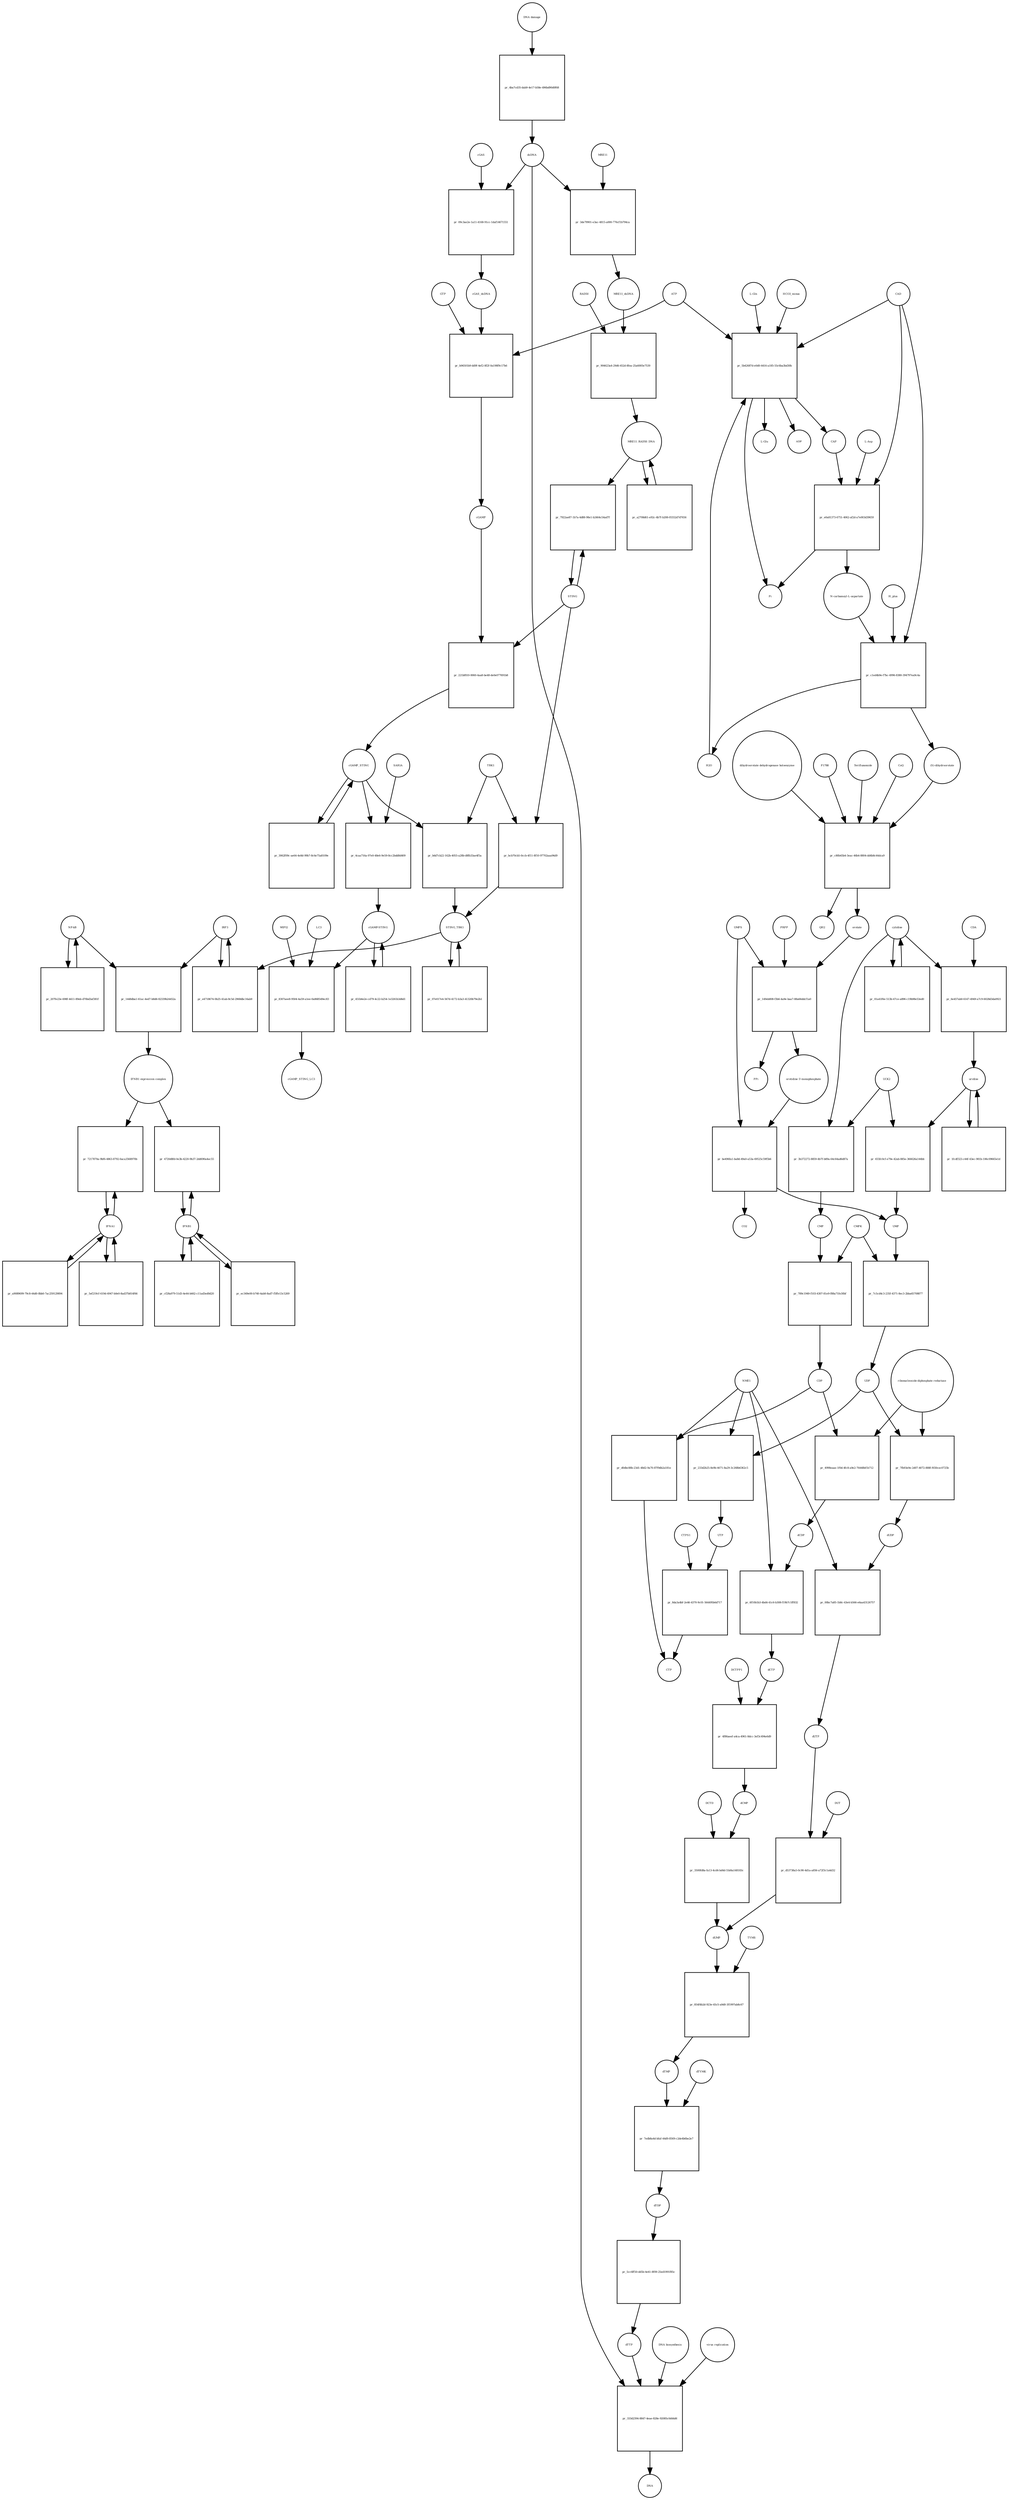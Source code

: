 strict digraph  {
"NF-kB" [annotation="urn_miriam_obo.go_GO%3A0071159", bipartite=0, cls=complex, fontsize=4, label="NF-kB", shape=circle];
"pr_1448dba1-61ac-4ed7-b8d6-82339b24452a" [annotation="", bipartite=1, cls=process, fontsize=4, label="pr_1448dba1-61ac-4ed7-b8d6-82339b24452a", shape=square];
"IFNB1 expression complex" [annotation="", bipartite=0, cls=complex, fontsize=4, label="IFNB1 expression complex", shape=circle];
IRF3 [annotation="urn_miriam_hgnc_6118|urn_miriam_uniprot_Q14653|urn_miriam_ensembl_ENSG00000126456|urn_miriam_refseq_NM_001571|urn_miriam_hgnc.symbol_IRF3|urn_miriam_ncbigene_3661", bipartite=0, cls="macromolecule multimer", fontsize=4, label=IRF3, shape=circle];
dCDP [annotation="urn_miriam_obo.chebi_CHEBI%3A28846", bipartite=0, cls="simple chemical", fontsize=4, label=dCDP, shape=circle];
"pr_6f10b1b3-4bd4-41c6-b308-f19b7c1ff832" [annotation="", bipartite=1, cls=process, fontsize=4, label="pr_6f10b1b3-4bd4-41c6-b308-f19b7c1ff832", shape=square];
dCTP [annotation="urn_miriam_obo.chebi_CHEBI%3A16311", bipartite=0, cls="simple chemical", fontsize=4, label=dCTP, shape=circle];
NME1 [annotation="urn_miriam_uniprot_P15531|urn_miriam_hgnc_7849", bipartite=0, cls=macromolecule, fontsize=4, label=NME1, shape=circle];
uridine [annotation="urn_miriam_obo.chebi_CHEBI%3A16704", bipartite=0, cls="simple chemical", fontsize=4, label=uridine, shape=circle];
"pr_655fc0cf-e79e-42ab-885e-366626a144bb" [annotation="", bipartite=1, cls=process, fontsize=4, label="pr_655fc0cf-e79e-42ab-885e-366626a144bb", shape=square];
UMP [annotation="urn_miriam_obo.chebi_CHEBI%3A57865", bipartite=0, cls="simple chemical", fontsize=4, label=UMP, shape=circle];
UCK2 [annotation="urn_miriam_uniprot_Q9HA47|urn_miriam_hgnc_HGNC%3A12562", bipartite=0, cls=macromolecule, fontsize=4, label=UCK2, shape=circle];
"orotidine 5'-monophosphate" [annotation="urn_miriam_obo.chebi_CHEBI%3A15842", bipartite=0, cls="simple chemical", fontsize=4, label="orotidine 5'-monophosphate", shape=circle];
"pr_be496fa1-ba8d-49a0-a53a-69525c59f5b6" [annotation="", bipartite=1, cls=process, fontsize=4, label="pr_be496fa1-ba8d-49a0-a53a-69525c59f5b6", shape=square];
UMPS [annotation="urn_miriam_ncbigene_7372|urn_miriam_refseq_NM_000373|urn_miriam_hgnc.symbol_UMPS|urn_miriam_hgnc_12563|urn_miriam_ensembl_ENSG00000114491|urn_miriam_uniprot_P11172", bipartite=0, cls="macromolecule multimer", fontsize=4, label=UMPS, shape=circle];
CO2 [annotation="urn_miriam_obo.chebi_CHEBI%3A16526", bipartite=0, cls="simple chemical", fontsize=4, label=CO2, shape=circle];
UTP [annotation="urn_miriam_obo.chebi_CHEBI%3A15713", bipartite=0, cls="simple chemical", fontsize=4, label=UTP, shape=circle];
"pr_8da3a4bf-2e46-4370-9c01-564495b6d717" [annotation="", bipartite=1, cls=process, fontsize=4, label="pr_8da3a4bf-2e46-4370-9c01-564495b6d717", shape=square];
CTP [annotation="urn_miriam_obo.chebi_CHEBI%3A17677", bipartite=0, cls="simple chemical", fontsize=4, label=CTP, shape=circle];
CTPS1 [annotation="urn_miriam_hgnc_HGNC%3A2519|urn_miriam_uniprot_P17812", bipartite=0, cls=macromolecule, fontsize=4, label=CTPS1, shape=circle];
UDP [annotation="urn_miriam_obo.chebi_CHEBI%3A17659", bipartite=0, cls="simple chemical", fontsize=4, label=UDP, shape=circle];
"pr_7fb93e9e-2d07-4072-888f-f650cec0725b" [annotation="", bipartite=1, cls=process, fontsize=4, label="pr_7fb93e9e-2d07-4072-888f-f650cec0725b", shape=square];
dUDP [annotation="urn_miriam_obo.chebi_CHEBI%3A28850", bipartite=0, cls="simple chemical", fontsize=4, label=dUDP, shape=circle];
"ribonucleoside-diphosphate reductase" [annotation="urn_miriam_brenda_1.17.4.1|urn_miriam_obo.go_GO%3A0005971", bipartite=0, cls=complex, fontsize=4, label="ribonucleoside-diphosphate reductase", shape=circle];
IFNB1 [annotation="urn_miriam_ensembl_ENSG00000171855|urn_miriam_hgnc.symbol_IFNB1|urn_miriam_hgnc_5434|urn_miriam_uniprot_P01574|urn_miriam_refseq_NM_002176|urn_miriam_ncbigene_3456", bipartite=0, cls=macromolecule, fontsize=4, label=IFNB1, shape=circle];
"pr_4720d8fd-0e3b-4220-9b37-2dd690a4ec55" [annotation="", bipartite=1, cls=process, fontsize=4, label="pr_4720d8fd-0e3b-4220-9b37-2dd690a4ec55", shape=square];
"pr_7c5cd4c3-235f-4371-8ec3-2bba65708877" [annotation="", bipartite=1, cls=process, fontsize=4, label="pr_7c5cd4c3-235f-4371-8ec3-2bba65708877", shape=square];
CMPK [annotation="urn_miriam_uniprot_P30085|urn_miriam_hgnc_HGNC%3A18170", bipartite=0, cls=macromolecule, fontsize=4, label=CMPK, shape=circle];
"cGAMP-STING" [annotation="", bipartite=0, cls=complex, fontsize=4, label="cGAMP-STING", shape=circle];
"pr_451b6e2e-cd79-4c22-b254-1e3261b3d6d1" [annotation="", bipartite=1, cls=process, fontsize=4, label="pr_451b6e2e-cd79-4c22-b254-1e3261b3d6d1", shape=square];
IFNA1 [annotation="urn_miriam_hgnc.symbol_IFNA1|urn_miriam_ncbigene_3439|urn_miriam_refseq_NM_024013|urn_miriam_uniprot_P01562|urn_miriam_hgnc_5417|urn_miriam_ensembl_ENSG00000197919", bipartite=0, cls=macromolecule, fontsize=4, label=IFNA1, shape=circle];
"pr_7217870a-9bf6-4863-8792-6aca3568970b" [annotation="", bipartite=1, cls=process, fontsize=4, label="pr_7217870a-9bf6-4863-8792-6aca3568970b", shape=square];
"pr_1fcdf323-c44f-43ec-981b-106c09665e1d" [annotation="", bipartite=1, cls=process, fontsize=4, label="pr_1fcdf323-c44f-43ec-981b-106c09665e1d", shape=square];
CDP [annotation="urn_miriam_obo.chebi_CHEBI%3A17239", bipartite=0, cls="simple chemical", fontsize=4, label=CDP, shape=circle];
"pr_4998eaae-1f0d-4fc8-a9e2-76448bf1b712" [annotation="", bipartite=1, cls=process, fontsize=4, label="pr_4998eaae-1f0d-4fc8-a9e2-76448bf1b712", shape=square];
"pr_d0dbc88b-23d1-48d2-9a70-87f9db2a181e" [annotation="", bipartite=1, cls=process, fontsize=4, label="pr_d0dbc88b-23d1-48d2-9a70-87f9db2a181e", shape=square];
dTDP [annotation="urn_miriam_obo.chebi_CHEBI%3A18075", bipartite=0, cls="simple chemical", fontsize=4, label=dTDP, shape=circle];
"pr_5cc6ff50-dd5b-4e41-8f09-25ed1991f85c" [annotation="", bipartite=1, cls=process, fontsize=4, label="pr_5cc6ff50-dd5b-4e41-8f09-25ed1991f85c", shape=square];
dTTP [annotation="urn_miriam_obo.chebi_CHEBI%3A18077", bipartite=0, cls="simple chemical", fontsize=4, label=dTTP, shape=circle];
CMP [annotation="urn_miriam_obo.chebi_CHEBI%3A17361", bipartite=0, cls="simple chemical", fontsize=4, label=CMP, shape=circle];
"pr_789c1949-f103-4307-81e9-f88a71fe30bf" [annotation="", bipartite=1, cls=process, fontsize=4, label="pr_789c1949-f103-4307-81e9-f88a71fe30bf", shape=square];
dUMP [annotation="urn_miriam_obo.chebi_CHEBI%3A17622", bipartite=0, cls="simple chemical", fontsize=4, label=dUMP, shape=circle];
"pr_854f4b2d-923e-45c5-a9d0-3f1997ab8c67" [annotation="", bipartite=1, cls=process, fontsize=4, label="pr_854f4b2d-923e-45c5-a9d0-3f1997ab8c67", shape=square];
dTMP [annotation="urn_miriam_obo.chebi_CHEBI%3A17013", bipartite=0, cls="simple chemical", fontsize=4, label=dTMP, shape=circle];
TYMS [annotation="urn_miriam_uniprot_P04818|urn_miriam_hgnc_HGNC%3A12441", bipartite=0, cls=macromolecule, fontsize=4, label=TYMS, shape=circle];
dsDNA [annotation="urn_miriam_obo.chebi_CHEBI%3A75909", bipartite=0, cls="simple chemical", fontsize=4, label=dsDNA, shape=circle];
"pr_333d2394-8847-4eae-828e-92085c0d44d6" [annotation="", bipartite=1, cls=process, fontsize=4, label="pr_333d2394-8847-4eae-828e-92085c0d44d6", shape=square];
DNA [annotation="", bipartite=0, cls="nucleic acid feature", fontsize=4, label=DNA, shape=circle];
"DNA biosynthesis" [annotation="urn_miriam_obo.go_GO%3A0071897", bipartite=0, cls=phenotype, fontsize=4, label="DNA biosynthesis", shape=circle];
"virus replication" [annotation="urn_miriam_obo.go_GO%3A0019079", bipartite=0, cls=phenotype, fontsize=4, label="virus replication", shape=circle];
MRE11_RAD50_DNA [annotation="", bipartite=0, cls=complex, fontsize=4, label=MRE11_RAD50_DNA, shape=circle];
"pr_a2708d61-e92c-4b7f-b208-05552d7d7656" [annotation="", bipartite=1, cls=process, fontsize=4, label="pr_a2708d61-e92c-4b7f-b208-05552d7d7656", shape=square];
"pr_4f86aeef-a4ca-4961-8dcc-3ef3c494e6d9" [annotation="", bipartite=1, cls=process, fontsize=4, label="pr_4f86aeef-a4ca-4961-8dcc-3ef3c494e6d9", shape=square];
dCMP [annotation="urn_miriam_obo.chebi_CHEBI%3A15918", bipartite=0, cls="simple chemical", fontsize=4, label=dCMP, shape=circle];
DCTPP1 [annotation="urn_miriam_uniprot_Q9H773|urn_miriam_hgnc_HGNC%3A28777", bipartite=0, cls=macromolecule, fontsize=4, label=DCTPP1, shape=circle];
"pr_ec349e00-b740-4ab8-8ad7-f5ffe13c5269" [annotation="", bipartite=1, cls=process, fontsize=4, label="pr_ec349e00-b740-4ab8-8ad7-f5ffe13c5269", shape=square];
"pr_cf28a979-51d3-4e44-b662-c11ad3ed0d20" [annotation="", bipartite=1, cls=process, fontsize=4, label="pr_cf28a979-51d3-4e44-b662-c11ad3ed0d20", shape=square];
ATP [annotation="urn_miriam_obo.chebi_CHEBI%3A15422", bipartite=0, cls="simple chemical", fontsize=4, label=ATP, shape=circle];
"pr_b94501b9-dd9f-4ef2-8f2f-0a198f9c17b6" [annotation="", bipartite=1, cls=process, fontsize=4, label="pr_b94501b9-dd9f-4ef2-8f2f-0a198f9c17b6", shape=square];
GTP [annotation="urn_miriam_obo.chebi_CHEBI%3A15996", bipartite=0, cls="simple chemical", fontsize=4, label=GTP, shape=circle];
cGAMP [annotation="urn_miriam_obo.chebi_CHEBI%3A75947", bipartite=0, cls="simple chemical", fontsize=4, label=cGAMP, shape=circle];
cGAS_dsDNA [annotation=urn_miriam_pubmed_28363908, bipartite=0, cls=complex, fontsize=4, label=cGAS_dsDNA, shape=circle];
cytidine [annotation="urn_miriam_obo.chebi_CHEBI%3A17562", bipartite=0, cls="simple chemical", fontsize=4, label=cytidine, shape=circle];
"pr_3b372272-8859-4b7f-b89a-64c64ad6d87a" [annotation="", bipartite=1, cls=process, fontsize=4, label="pr_3b372272-8859-4b7f-b89a-64c64ad6d87a", shape=square];
"pr_221bf810-0060-4aa8-be48-de0e077691b8" [annotation="", bipartite=1, cls=process, fontsize=4, label="pr_221bf810-0060-4aa8-be48-de0e077691b8", shape=square];
STING [annotation=urn_miriam_uniprot_Q86WV6, bipartite=0, cls="macromolecule multimer", fontsize=4, label=STING, shape=circle];
cGAMP_STING [annotation="urn_miriam_obo.go_GO%3A1990231", bipartite=0, cls=complex, fontsize=4, label=cGAMP_STING, shape=circle];
"L-Gln" [annotation="urn_miriam_obo.chebi_CHEBI%3A18050", bipartite=0, cls="simple chemical", fontsize=4, label="L-Gln", shape=circle];
"pr_5b42687d-e0d0-4416-a185-55c6ba3bd30b" [annotation="", bipartite=1, cls=process, fontsize=4, label="pr_5b42687d-e0d0-4416-a185-55c6ba3bd30b", shape=square];
CAP [annotation="urn_miriam_obo.chebi_CHEBI%3A17672", bipartite=0, cls="simple chemical", fontsize=4, label=CAP, shape=circle];
CAD [annotation="urn_miriam_refseq_NM_001306079|urn_miriam_hgnc_1424|urn_miriam_hgnc.symbol_CAD|urn_miriam_uniprot_P27708|urn_miriam_ncbigene_790|urn_miriam_ensembl_ENSG00000084774", bipartite=0, cls=macromolecule, fontsize=4, label=CAD, shape=circle];
HCO3_minus [annotation="urn_miriam_obo.chebi_CHEBI%3A17544", bipartite=0, cls="simple chemical", fontsize=4, label=HCO3_minus, shape=circle];
H2O [annotation="urn_miriam_obo.chebi_CHEBI%3A15377", bipartite=0, cls="simple chemical", fontsize=4, label=H2O, shape=circle];
"L-Glu" [annotation="urn_miriam_obo.chebi_CHEBI%3A16015", bipartite=0, cls="simple chemical", fontsize=4, label="L-Glu", shape=circle];
ADP [annotation="urn_miriam_obo.chebi_CHEBI%3A16761", bipartite=0, cls="simple chemical", fontsize=4, label=ADP, shape=circle];
Pi [annotation="urn_miriam_obo.chebi_CHEBI%3A18367", bipartite=0, cls="simple chemical", fontsize=4, label=Pi, shape=circle];
"pr_233d2b25-8e9b-4671-8a29-3c268b6362c5" [annotation="", bipartite=1, cls=process, fontsize=4, label="pr_233d2b25-8e9b-4671-8a29-3c268b6362c5", shape=square];
"N-carbamoyl-L-aspartate" [annotation="urn_miriam_obo.chebi_CHEBI%3A32814", bipartite=0, cls="simple chemical", fontsize=4, label="N-carbamoyl-L-aspartate", shape=circle];
"pr_c1ed4b9e-f7bc-4996-8380-394797ea9c4a" [annotation="", bipartite=1, cls=process, fontsize=4, label="pr_c1ed4b9e-f7bc-4996-8380-394797ea9c4a", shape=square];
"(S)-dihydroorotate" [annotation="urn_miriam_obo.chebi_CHEBI%3A30864", bipartite=0, cls="simple chemical", fontsize=4, label="(S)-dihydroorotate", shape=circle];
H_plus [annotation="urn_miriam_obo.chebi_CHEBI%3A15378", bipartite=0, cls="simple chemical", fontsize=4, label=H_plus, shape=circle];
"pr_207fe23e-698f-4411-89eb-d70bd3af381f" [annotation="", bipartite=1, cls=process, fontsize=4, label="pr_207fe23e-698f-4411-89eb-d70bd3af381f", shape=square];
"pr_5ef219cf-619d-4947-b0e0-8ad37b814f66" [annotation="", bipartite=1, cls=process, fontsize=4, label="pr_5ef219cf-619d-4947-b0e0-8ad37b814f66", shape=square];
TBK1 [annotation="urn_miriam_hgnc.symbol_TBK1|urn_miriam_ensembl_ENSG00000183735|urn_miriam_uniprot_Q9UHD2|urn_miriam_refseq_NM_013254|urn_miriam_hgnc_11584|urn_miriam_ncbigene_29110", bipartite=0, cls=macromolecule, fontsize=4, label=TBK1, shape=circle];
"pr_b6d7cb22-162b-4055-a28b-d8fb33ae4f5a" [annotation="", bipartite=1, cls=process, fontsize=4, label="pr_b6d7cb22-162b-4055-a28b-d8fb33ae4f5a", shape=square];
STING_TBK1 [annotation=urn_miriam_pubmed_30842653, bipartite=0, cls=complex, fontsize=4, label=STING_TBK1, shape=circle];
"pr_7922ae87-1b7a-4d88-98e1-b2464c54ad7f" [annotation="", bipartite=1, cls=process, fontsize=4, label="pr_7922ae87-1b7a-4d88-98e1-b2464c54ad7f", shape=square];
"pr_a9089699-79c8-44d0-8bb0-7ac259129894" [annotation="", bipartite=1, cls=process, fontsize=4, label="pr_a9089699-79c8-44d0-8bb0-7ac259129894", shape=square];
"pr_09c3ae2e-1a11-4168-91cc-1daf14671551" [annotation="", bipartite=1, cls=process, fontsize=4, label="pr_09c3ae2e-1a11-4168-91cc-1daf14671551", shape=square];
cGAS [annotation="urn_miriam_ensembl_ENSG00000164430|urn_miriam_hgnc_21367|urn_miriam_ncbigene_115004|urn_miriam_uniprot_Q8N884|urn_miriam_hgnc.symbol_CGAS|urn_miriam_refseq_NM_138441", bipartite=0, cls=macromolecule, fontsize=4, label=cGAS, shape=circle];
"pr_07e017e4-567d-4172-b3a3-41320b79e2b1" [annotation="", bipartite=1, cls=process, fontsize=4, label="pr_07e017e4-567d-4172-b3a3-41320b79e2b1", shape=square];
orotate [annotation="urn_miriam_obo.chebi_CHEBI%3A30839", bipartite=0, cls="simple chemical", fontsize=4, label=orotate, shape=circle];
"pr_149eb808-f3b6-4a9e-baa7-88a66ddcf1a0" [annotation="", bipartite=1, cls=process, fontsize=4, label="pr_149eb808-f3b6-4a9e-baa7-88a66ddcf1a0", shape=square];
PRPP [annotation="urn_miriam_obo.chebi_CHEBI%3A17111", bipartite=0, cls="simple chemical", fontsize=4, label=PRPP, shape=circle];
PPi [annotation="urn_miriam_obo.chebi_CHEBI%3A18361", bipartite=0, cls="simple chemical", fontsize=4, label=PPi, shape=circle];
"pr_01a41f6e-513b-47ce-a896-c19b98e53ed0" [annotation="", bipartite=1, cls=process, fontsize=4, label="pr_01a41f6e-513b-47ce-a896-c19b98e53ed0", shape=square];
"pr_e4718674-0b25-41ab-8c5d-2968dbc16ab9" [annotation="", bipartite=1, cls=process, fontsize=4, label="pr_e4718674-0b25-41ab-8c5d-2968dbc16ab9", shape=square];
"pr_3062f09c-ae64-4e8d-99b7-8c6e75a8109e" [annotation="", bipartite=1, cls=process, fontsize=4, label="pr_3062f09c-ae64-4e8d-99b7-8c6e75a8109e", shape=square];
RAD50 [annotation="urn_miriam_ncbigene_10111|urn_miriam_refseq_NM_005732|urn_miriam_uniprot_Q92878|urn_miriam_hgnc.symbol_RAD50|urn_miriam_ensembl_ENSG00000113522|urn_miriam_hgnc_9816", bipartite=0, cls="macromolecule multimer", fontsize=4, label=RAD50, shape=circle];
"pr_904623a4-29d6-452d-8fea-25a6005e7539" [annotation="", bipartite=1, cls=process, fontsize=4, label="pr_904623a4-29d6-452d-8fea-25a6005e7539", shape=square];
MRE11_dsDNA [annotation="urn_miriam_obo.go_GO%3A0003690", bipartite=0, cls=complex, fontsize=4, label=MRE11_dsDNA, shape=circle];
"pr_c80b45b4-3eac-46b4-8804-dd4b8c44dca9" [annotation="", bipartite=1, cls=process, fontsize=4, label="pr_c80b45b4-3eac-46b4-8804-dd4b8c44dca9", shape=square];
"dihydroorotate dehydrogenase holoenzyme" [annotation="urn_miriam_ncbigene_1723|urn_miriam_hgnc_HGNC%3A2867|urn_miriam_hgnc.symbol_DHODH", bipartite=0, cls="simple chemical", fontsize=4, label="dihydroorotate dehydrogenase holoenzyme", shape=circle];
P1788 [annotation=urn_miriam_pubmed_31740051, bipartite=0, cls="simple chemical", fontsize=4, label=P1788, shape=circle];
Teriflunomide [annotation=urn_miriam_drugbank_DB08880, bipartite=0, cls="simple chemical", fontsize=4, label=Teriflunomide, shape=circle];
CoQ [annotation="urn_miriam_obo.chebi_CHEBI%3A16389", bipartite=0, cls="simple chemical", fontsize=4, label=CoQ, shape=circle];
QH2 [annotation="urn_miriam_obo.chebi_CHEBI%3A17976", bipartite=0, cls="simple chemical", fontsize=4, label=QH2, shape=circle];
"pr_00bc7a85-1b8c-43e4-b566-e6aa43126757" [annotation="", bipartite=1, cls=process, fontsize=4, label="pr_00bc7a85-1b8c-43e4-b566-e6aa43126757", shape=square];
dUTP [annotation="urn_miriam_obo.chebi_CHEBI%3A17625", bipartite=0, cls="simple chemical", fontsize=4, label=dUTP, shape=circle];
"pr_6e457ab0-6147-4949-a7c9-6028d3da0921" [annotation="", bipartite=1, cls=process, fontsize=4, label="pr_6e457ab0-6147-4949-a7c9-6028d3da0921", shape=square];
CDA [annotation="urn_miriam_uniprot_P32320|urn_miriam_ncbigene_978|urn_miriam_refseq_NM_001785|urn_miriam_ensembl_ENSG00000158825|urn_miriam_hgnc.symbol_CDA|urn_miriam_hgnc_1712", bipartite=0, cls=macromolecule, fontsize=4, label=CDA, shape=circle];
"pr_d53738a5-0c90-4d1a-a856-a72f3c1a4d32" [annotation="", bipartite=1, cls=process, fontsize=4, label="pr_d53738a5-0c90-4d1a-a856-a72f3c1a4d32", shape=square];
DUT [annotation="urn_miriam_hgnc_HGNC%3A3078|urn_miriam_uniprot_P33316", bipartite=0, cls=macromolecule, fontsize=4, label=DUT, shape=circle];
"pr_8307aee8-9504-4a59-a1ee-0a868549ec83" [annotation="", bipartite=1, cls=process, fontsize=4, label="pr_8307aee8-9504-4a59-a1ee-0a868549ec83", shape=square];
LC3 [annotation="", bipartite=0, cls=macromolecule, fontsize=4, label=LC3, shape=circle];
cGAMP_STING_LC3 [annotation="", bipartite=0, cls=complex, fontsize=4, label=cGAMP_STING_LC3, shape=circle];
WIPI2 [annotation="urn_miriam_refseq_NM_015610|urn_miriam_hgnc_32225|urn_miriam_hgnc.symbol_WIPI2|urn_miriam_ensembl_ENSG00000157954|urn_miriam_ncbigene_26100|urn_miriam_uniprot_Q9Y4P8", bipartite=0, cls=macromolecule, fontsize=4, label=WIPI2, shape=circle];
"pr_e0a81373-6751-4062-af2d-a7e003d39659" [annotation="", bipartite=1, cls=process, fontsize=4, label="pr_e0a81373-6751-4062-af2d-a7e003d39659", shape=square];
"L-Asp" [annotation="urn_miriam_obo.chebi_CHEBI%3A29991", bipartite=0, cls="simple chemical", fontsize=4, label="L-Asp", shape=circle];
"pr_3de79901-e3ac-4815-a000-776cf1b794ca" [annotation="", bipartite=1, cls=process, fontsize=4, label="pr_3de79901-e3ac-4815-a000-776cf1b794ca", shape=square];
MRE11 [annotation="urn_miriam_hgnc.symbol_MRE11|urn_miriam_ncbigene_4361|urn_miriam_uniprot_P49959|urn_miriam_ensembl_ENSG00000020922|urn_miriam_refseq_NM_005591|urn_miriam_hgnc_7230", bipartite=0, cls="macromolecule multimer", fontsize=4, label=MRE11, shape=circle];
"pr_7edb8a4d-bfaf-44d9-8569-c2de4b6be2e7" [annotation="", bipartite=1, cls=process, fontsize=4, label="pr_7edb8a4d-bfaf-44d9-8569-c2de4b6be2e7", shape=square];
dTYMK [annotation="urn_miriam_uniprot_P23919|urn_miriam_hgnc_HGNC%3A3061", bipartite=0, cls=macromolecule, fontsize=4, label=dTYMK, shape=circle];
"pr_4caa716a-97e0-48e6-9e59-8cc2bdd8d409" [annotation="", bipartite=1, cls=process, fontsize=4, label="pr_4caa716a-97e0-48e6-9e59-8cc2bdd8d409", shape=square];
SAR1A [annotation="urn_miriam_uniprot_Q9NR31|urn_miriam_ensembl_ENSG00000079332|urn_miriam_hgnc_10534|urn_miriam_hgnc.symbol_SAR1A|urn_miriam_refseq_NM_001142648|urn_miriam_ncbigene_56681", bipartite=0, cls=macromolecule, fontsize=4, label=SAR1A, shape=circle];
"pr_bcb70cb5-0ccb-4f11-8f10-97702aaa94d9" [annotation="", bipartite=1, cls=process, fontsize=4, label="pr_bcb70cb5-0ccb-4f11-8f10-97702aaa94d9", shape=square];
"pr_4ba7cd35-dab9-4e17-b58e-496bd90d0f68" [annotation="", bipartite=1, cls=process, fontsize=4, label="pr_4ba7cd35-dab9-4e17-b58e-496bd90d0f68", shape=square];
"DNA damage" [annotation="", bipartite=0, cls=phenotype, fontsize=4, label="DNA damage", shape=circle];
"pr_3500fd8a-fa13-4cd4-bd4d-55d4a148183c" [annotation="", bipartite=1, cls=process, fontsize=4, label="pr_3500fd8a-fa13-4cd4-bd4d-55d4a148183c", shape=square];
DCTD [annotation="urn_miriam_uniprot_P32321|urn_miriam_hgnc_HGNC%3A2710", bipartite=0, cls=macromolecule, fontsize=4, label=DCTD, shape=circle];
"NF-kB" -> "pr_1448dba1-61ac-4ed7-b8d6-82339b24452a"  [annotation="", interaction_type=consumption];
"NF-kB" -> "pr_207fe23e-698f-4411-89eb-d70bd3af381f"  [annotation="", interaction_type=consumption];
"pr_1448dba1-61ac-4ed7-b8d6-82339b24452a" -> "IFNB1 expression complex"  [annotation="", interaction_type=production];
"IFNB1 expression complex" -> "pr_4720d8fd-0e3b-4220-9b37-2dd690a4ec55"  [annotation=urn_miriam_pubmed_20610653, interaction_type=stimulation];
"IFNB1 expression complex" -> "pr_7217870a-9bf6-4863-8792-6aca3568970b"  [annotation=urn_miriam_pubmed_16979567, interaction_type=stimulation];
IRF3 -> "pr_1448dba1-61ac-4ed7-b8d6-82339b24452a"  [annotation="", interaction_type=consumption];
IRF3 -> "pr_e4718674-0b25-41ab-8c5d-2968dbc16ab9"  [annotation="", interaction_type=consumption];
dCDP -> "pr_6f10b1b3-4bd4-41c6-b308-f19b7c1ff832"  [annotation="", interaction_type=consumption];
"pr_6f10b1b3-4bd4-41c6-b308-f19b7c1ff832" -> dCTP  [annotation="", interaction_type=production];
dCTP -> "pr_4f86aeef-a4ca-4961-8dcc-3ef3c494e6d9"  [annotation="", interaction_type=consumption];
NME1 -> "pr_6f10b1b3-4bd4-41c6-b308-f19b7c1ff832"  [annotation=urn_miriam_pubmed_17827303, interaction_type=catalysis];
NME1 -> "pr_d0dbc88b-23d1-48d2-9a70-87f9db2a181e"  [annotation=urn_miriam_pubmed_28458037, interaction_type=catalysis];
NME1 -> "pr_233d2b25-8e9b-4671-8a29-3c268b6362c5"  [annotation=urn_miriam_pubmed_28458037, interaction_type=catalysis];
NME1 -> "pr_00bc7a85-1b8c-43e4-b566-e6aa43126757"  [annotation=urn_miriam_pubmed_17827303, interaction_type=catalysis];
uridine -> "pr_655fc0cf-e79e-42ab-885e-366626a144bb"  [annotation="", interaction_type=consumption];
uridine -> "pr_1fcdf323-c44f-43ec-981b-106c09665e1d"  [annotation="", interaction_type=consumption];
"pr_655fc0cf-e79e-42ab-885e-366626a144bb" -> UMP  [annotation="", interaction_type=production];
UMP -> "pr_7c5cd4c3-235f-4371-8ec3-2bba65708877"  [annotation="", interaction_type=consumption];
UCK2 -> "pr_655fc0cf-e79e-42ab-885e-366626a144bb"  [annotation=urn_miriam_pubmed_15130468, interaction_type=catalysis];
UCK2 -> "pr_3b372272-8859-4b7f-b89a-64c64ad6d87a"  [annotation=urn_miriam_pubmed_15130468, interaction_type=catalysis];
"orotidine 5'-monophosphate" -> "pr_be496fa1-ba8d-49a0-a53a-69525c59f5b6"  [annotation="", interaction_type=consumption];
"pr_be496fa1-ba8d-49a0-a53a-69525c59f5b6" -> UMP  [annotation="", interaction_type=production];
"pr_be496fa1-ba8d-49a0-a53a-69525c59f5b6" -> CO2  [annotation="", interaction_type=production];
UMPS -> "pr_be496fa1-ba8d-49a0-a53a-69525c59f5b6"  [annotation=urn_miriam_reactome_REACT_1698, interaction_type=catalysis];
UMPS -> "pr_149eb808-f3b6-4a9e-baa7-88a66ddcf1a0"  [annotation=urn_miriam_reactome_REACT_1698, interaction_type=catalysis];
UTP -> "pr_8da3a4bf-2e46-4370-9c01-564495b6d717"  [annotation="", interaction_type=consumption];
"pr_8da3a4bf-2e46-4370-9c01-564495b6d717" -> CTP  [annotation="", interaction_type=production];
CTPS1 -> "pr_8da3a4bf-2e46-4370-9c01-564495b6d717"  [annotation=urn_miriam_pubmed_5411547, interaction_type=catalysis];
UDP -> "pr_7fb93e9e-2d07-4072-888f-f650cec0725b"  [annotation="", interaction_type=consumption];
UDP -> "pr_233d2b25-8e9b-4671-8a29-3c268b6362c5"  [annotation="", interaction_type=consumption];
"pr_7fb93e9e-2d07-4072-888f-f650cec0725b" -> dUDP  [annotation="", interaction_type=production];
dUDP -> "pr_00bc7a85-1b8c-43e4-b566-e6aa43126757"  [annotation="", interaction_type=consumption];
"ribonucleoside-diphosphate reductase" -> "pr_7fb93e9e-2d07-4072-888f-f650cec0725b"  [annotation=urn_miriam_pubmed_24809024, interaction_type=catalysis];
"ribonucleoside-diphosphate reductase" -> "pr_4998eaae-1f0d-4fc8-a9e2-76448bf1b712"  [annotation=urn_miriam_pubmed_24809024, interaction_type=catalysis];
IFNB1 -> "pr_4720d8fd-0e3b-4220-9b37-2dd690a4ec55"  [annotation="", interaction_type=consumption];
IFNB1 -> "pr_ec349e00-b740-4ab8-8ad7-f5ffe13c5269"  [annotation="", interaction_type=consumption];
IFNB1 -> "pr_cf28a979-51d3-4e44-b662-c11ad3ed0d20"  [annotation="", interaction_type=consumption];
"pr_4720d8fd-0e3b-4220-9b37-2dd690a4ec55" -> IFNB1  [annotation="", interaction_type=production];
"pr_7c5cd4c3-235f-4371-8ec3-2bba65708877" -> UDP  [annotation="", interaction_type=production];
CMPK -> "pr_7c5cd4c3-235f-4371-8ec3-2bba65708877"  [annotation=urn_miriam_pubmed_10462544, interaction_type=catalysis];
CMPK -> "pr_789c1949-f103-4307-81e9-f88a71fe30bf"  [annotation=urn_miriam_pubmed_10462544, interaction_type=catalysis];
"cGAMP-STING" -> "pr_451b6e2e-cd79-4c22-b254-1e3261b3d6d1"  [annotation="", interaction_type=consumption];
"cGAMP-STING" -> "pr_8307aee8-9504-4a59-a1ee-0a868549ec83"  [annotation="", interaction_type=consumption];
"pr_451b6e2e-cd79-4c22-b254-1e3261b3d6d1" -> "cGAMP-STING"  [annotation="", interaction_type=production];
IFNA1 -> "pr_7217870a-9bf6-4863-8792-6aca3568970b"  [annotation="", interaction_type=consumption];
IFNA1 -> "pr_5ef219cf-619d-4947-b0e0-8ad37b814f66"  [annotation="", interaction_type=consumption];
IFNA1 -> "pr_a9089699-79c8-44d0-8bb0-7ac259129894"  [annotation="", interaction_type=consumption];
"pr_7217870a-9bf6-4863-8792-6aca3568970b" -> IFNA1  [annotation="", interaction_type=production];
"pr_1fcdf323-c44f-43ec-981b-106c09665e1d" -> uridine  [annotation="", interaction_type=production];
CDP -> "pr_4998eaae-1f0d-4fc8-a9e2-76448bf1b712"  [annotation="", interaction_type=consumption];
CDP -> "pr_d0dbc88b-23d1-48d2-9a70-87f9db2a181e"  [annotation="", interaction_type=consumption];
"pr_4998eaae-1f0d-4fc8-a9e2-76448bf1b712" -> dCDP  [annotation="", interaction_type=production];
"pr_d0dbc88b-23d1-48d2-9a70-87f9db2a181e" -> CTP  [annotation="", interaction_type=production];
dTDP -> "pr_5cc6ff50-dd5b-4e41-8f09-25ed1991f85c"  [annotation="", interaction_type=consumption];
"pr_5cc6ff50-dd5b-4e41-8f09-25ed1991f85c" -> dTTP  [annotation="", interaction_type=production];
dTTP -> "pr_333d2394-8847-4eae-828e-92085c0d44d6"  [annotation="", interaction_type=consumption];
CMP -> "pr_789c1949-f103-4307-81e9-f88a71fe30bf"  [annotation="", interaction_type=consumption];
"pr_789c1949-f103-4307-81e9-f88a71fe30bf" -> CDP  [annotation="", interaction_type=production];
dUMP -> "pr_854f4b2d-923e-45c5-a9d0-3f1997ab8c67"  [annotation="", interaction_type=consumption];
"pr_854f4b2d-923e-45c5-a9d0-3f1997ab8c67" -> dTMP  [annotation="", interaction_type=production];
dTMP -> "pr_7edb8a4d-bfaf-44d9-8569-c2de4b6be2e7"  [annotation="", interaction_type=consumption];
TYMS -> "pr_854f4b2d-923e-45c5-a9d0-3f1997ab8c67"  [annotation=urn_miriam_pubmed_3099389, interaction_type=catalysis];
dsDNA -> "pr_333d2394-8847-4eae-828e-92085c0d44d6"  [annotation="", interaction_type=consumption];
dsDNA -> "pr_09c3ae2e-1a11-4168-91cc-1daf14671551"  [annotation="", interaction_type=consumption];
dsDNA -> "pr_3de79901-e3ac-4815-a000-776cf1b794ca"  [annotation="", interaction_type=consumption];
"pr_333d2394-8847-4eae-828e-92085c0d44d6" -> DNA  [annotation="", interaction_type=production];
"DNA biosynthesis" -> "pr_333d2394-8847-4eae-828e-92085c0d44d6"  [annotation="", interaction_type=catalysis];
"virus replication" -> "pr_333d2394-8847-4eae-828e-92085c0d44d6"  [annotation="", interaction_type=inhibition];
MRE11_RAD50_DNA -> "pr_a2708d61-e92c-4b7f-b208-05552d7d7656"  [annotation="", interaction_type=consumption];
MRE11_RAD50_DNA -> "pr_7922ae87-1b7a-4d88-98e1-b2464c54ad7f"  [annotation=urn_miriam_pubmed_23388631, interaction_type=catalysis];
"pr_a2708d61-e92c-4b7f-b208-05552d7d7656" -> MRE11_RAD50_DNA  [annotation="", interaction_type=production];
"pr_4f86aeef-a4ca-4961-8dcc-3ef3c494e6d9" -> dCMP  [annotation="", interaction_type=production];
dCMP -> "pr_3500fd8a-fa13-4cd4-bd4d-55d4a148183c"  [annotation="", interaction_type=consumption];
DCTPP1 -> "pr_4f86aeef-a4ca-4961-8dcc-3ef3c494e6d9"  [annotation=urn_miriam_pubmed_13788541, interaction_type=catalysis];
"pr_ec349e00-b740-4ab8-8ad7-f5ffe13c5269" -> IFNB1  [annotation="", interaction_type=production];
"pr_cf28a979-51d3-4e44-b662-c11ad3ed0d20" -> IFNB1  [annotation="", interaction_type=production];
ATP -> "pr_b94501b9-dd9f-4ef2-8f2f-0a198f9c17b6"  [annotation="", interaction_type=consumption];
ATP -> "pr_5b42687d-e0d0-4416-a185-55c6ba3bd30b"  [annotation="", interaction_type=consumption];
"pr_b94501b9-dd9f-4ef2-8f2f-0a198f9c17b6" -> cGAMP  [annotation="", interaction_type=production];
GTP -> "pr_b94501b9-dd9f-4ef2-8f2f-0a198f9c17b6"  [annotation="", interaction_type=consumption];
cGAMP -> "pr_221bf810-0060-4aa8-be48-de0e077691b8"  [annotation="", interaction_type=consumption];
cGAS_dsDNA -> "pr_b94501b9-dd9f-4ef2-8f2f-0a198f9c17b6"  [annotation=urn_miriam_pubmed_29622565, interaction_type=catalysis];
cytidine -> "pr_3b372272-8859-4b7f-b89a-64c64ad6d87a"  [annotation="", interaction_type=consumption];
cytidine -> "pr_01a41f6e-513b-47ce-a896-c19b98e53ed0"  [annotation="", interaction_type=consumption];
cytidine -> "pr_6e457ab0-6147-4949-a7c9-6028d3da0921"  [annotation="", interaction_type=consumption];
"pr_3b372272-8859-4b7f-b89a-64c64ad6d87a" -> CMP  [annotation="", interaction_type=production];
"pr_221bf810-0060-4aa8-be48-de0e077691b8" -> cGAMP_STING  [annotation="", interaction_type=production];
STING -> "pr_221bf810-0060-4aa8-be48-de0e077691b8"  [annotation="", interaction_type=consumption];
STING -> "pr_7922ae87-1b7a-4d88-98e1-b2464c54ad7f"  [annotation="", interaction_type=consumption];
STING -> "pr_bcb70cb5-0ccb-4f11-8f10-97702aaa94d9"  [annotation="", interaction_type=consumption];
cGAMP_STING -> "pr_b6d7cb22-162b-4055-a28b-d8fb33ae4f5a"  [annotation="", interaction_type=consumption];
cGAMP_STING -> "pr_3062f09c-ae64-4e8d-99b7-8c6e75a8109e"  [annotation="", interaction_type=consumption];
cGAMP_STING -> "pr_4caa716a-97e0-48e6-9e59-8cc2bdd8d409"  [annotation="", interaction_type=consumption];
"L-Gln" -> "pr_5b42687d-e0d0-4416-a185-55c6ba3bd30b"  [annotation="", interaction_type=consumption];
"pr_5b42687d-e0d0-4416-a185-55c6ba3bd30b" -> CAP  [annotation="", interaction_type=production];
"pr_5b42687d-e0d0-4416-a185-55c6ba3bd30b" -> "L-Glu"  [annotation="", interaction_type=production];
"pr_5b42687d-e0d0-4416-a185-55c6ba3bd30b" -> ADP  [annotation="", interaction_type=production];
"pr_5b42687d-e0d0-4416-a185-55c6ba3bd30b" -> Pi  [annotation="", interaction_type=production];
CAP -> "pr_e0a81373-6751-4062-af2d-a7e003d39659"  [annotation="", interaction_type=consumption];
CAD -> "pr_5b42687d-e0d0-4416-a185-55c6ba3bd30b"  [annotation=urn_miriam_reactome_REACT_73577, interaction_type=catalysis];
CAD -> "pr_c1ed4b9e-f7bc-4996-8380-394797ea9c4a"  [annotation=urn_miriam_reactome_REACT_1698, interaction_type=catalysis];
CAD -> "pr_e0a81373-6751-4062-af2d-a7e003d39659"  [annotation=urn_miriam_reactome_REACT_1698, interaction_type=catalysis];
HCO3_minus -> "pr_5b42687d-e0d0-4416-a185-55c6ba3bd30b"  [annotation="", interaction_type=consumption];
H2O -> "pr_5b42687d-e0d0-4416-a185-55c6ba3bd30b"  [annotation="", interaction_type=consumption];
"pr_233d2b25-8e9b-4671-8a29-3c268b6362c5" -> UTP  [annotation="", interaction_type=production];
"N-carbamoyl-L-aspartate" -> "pr_c1ed4b9e-f7bc-4996-8380-394797ea9c4a"  [annotation="", interaction_type=consumption];
"pr_c1ed4b9e-f7bc-4996-8380-394797ea9c4a" -> "(S)-dihydroorotate"  [annotation="", interaction_type=production];
"pr_c1ed4b9e-f7bc-4996-8380-394797ea9c4a" -> H2O  [annotation="", interaction_type=production];
"(S)-dihydroorotate" -> "pr_c80b45b4-3eac-46b4-8804-dd4b8c44dca9"  [annotation="", interaction_type=consumption];
H_plus -> "pr_c1ed4b9e-f7bc-4996-8380-394797ea9c4a"  [annotation="", interaction_type=consumption];
"pr_207fe23e-698f-4411-89eb-d70bd3af381f" -> "NF-kB"  [annotation="", interaction_type=production];
"pr_5ef219cf-619d-4947-b0e0-8ad37b814f66" -> IFNA1  [annotation="", interaction_type=production];
TBK1 -> "pr_b6d7cb22-162b-4055-a28b-d8fb33ae4f5a"  [annotation="", interaction_type=consumption];
TBK1 -> "pr_bcb70cb5-0ccb-4f11-8f10-97702aaa94d9"  [annotation="", interaction_type=consumption];
"pr_b6d7cb22-162b-4055-a28b-d8fb33ae4f5a" -> STING_TBK1  [annotation="", interaction_type=production];
STING_TBK1 -> "pr_07e017e4-567d-4172-b3a3-41320b79e2b1"  [annotation="", interaction_type=consumption];
STING_TBK1 -> "pr_e4718674-0b25-41ab-8c5d-2968dbc16ab9"  [annotation="urn_miriam_pubmed_22394562|urn_miriam_pubmed_25636800", interaction_type=catalysis];
"pr_7922ae87-1b7a-4d88-98e1-b2464c54ad7f" -> STING  [annotation="", interaction_type=production];
"pr_a9089699-79c8-44d0-8bb0-7ac259129894" -> IFNA1  [annotation="", interaction_type=production];
"pr_09c3ae2e-1a11-4168-91cc-1daf14671551" -> cGAS_dsDNA  [annotation="", interaction_type=production];
cGAS -> "pr_09c3ae2e-1a11-4168-91cc-1daf14671551"  [annotation="", interaction_type=consumption];
"pr_07e017e4-567d-4172-b3a3-41320b79e2b1" -> STING_TBK1  [annotation="", interaction_type=production];
orotate -> "pr_149eb808-f3b6-4a9e-baa7-88a66ddcf1a0"  [annotation="", interaction_type=consumption];
"pr_149eb808-f3b6-4a9e-baa7-88a66ddcf1a0" -> "orotidine 5'-monophosphate"  [annotation="", interaction_type=production];
"pr_149eb808-f3b6-4a9e-baa7-88a66ddcf1a0" -> PPi  [annotation="", interaction_type=production];
PRPP -> "pr_149eb808-f3b6-4a9e-baa7-88a66ddcf1a0"  [annotation="", interaction_type=consumption];
"pr_01a41f6e-513b-47ce-a896-c19b98e53ed0" -> cytidine  [annotation="", interaction_type=production];
"pr_e4718674-0b25-41ab-8c5d-2968dbc16ab9" -> IRF3  [annotation="", interaction_type=production];
"pr_3062f09c-ae64-4e8d-99b7-8c6e75a8109e" -> cGAMP_STING  [annotation="", interaction_type=production];
RAD50 -> "pr_904623a4-29d6-452d-8fea-25a6005e7539"  [annotation="", interaction_type=consumption];
"pr_904623a4-29d6-452d-8fea-25a6005e7539" -> MRE11_RAD50_DNA  [annotation="", interaction_type=production];
MRE11_dsDNA -> "pr_904623a4-29d6-452d-8fea-25a6005e7539"  [annotation="", interaction_type=consumption];
"pr_c80b45b4-3eac-46b4-8804-dd4b8c44dca9" -> orotate  [annotation="", interaction_type=production];
"pr_c80b45b4-3eac-46b4-8804-dd4b8c44dca9" -> QH2  [annotation="", interaction_type=production];
"dihydroorotate dehydrogenase holoenzyme" -> "pr_c80b45b4-3eac-46b4-8804-dd4b8c44dca9"  [annotation="urn_miriam_reactome_REACT_1698|urn_miriam_doi_10.1101%2F2020.03.11.983056", interaction_type=catalysis];
P1788 -> "pr_c80b45b4-3eac-46b4-8804-dd4b8c44dca9"  [annotation="urn_miriam_reactome_REACT_1698|urn_miriam_doi_10.1101%2F2020.03.11.983056", interaction_type=inhibition];
Teriflunomide -> "pr_c80b45b4-3eac-46b4-8804-dd4b8c44dca9"  [annotation="urn_miriam_reactome_REACT_1698|urn_miriam_doi_10.1101%2F2020.03.11.983056", interaction_type=inhibition];
CoQ -> "pr_c80b45b4-3eac-46b4-8804-dd4b8c44dca9"  [annotation="", interaction_type=consumption];
"pr_00bc7a85-1b8c-43e4-b566-e6aa43126757" -> dUTP  [annotation="", interaction_type=production];
dUTP -> "pr_d53738a5-0c90-4d1a-a856-a72f3c1a4d32"  [annotation="", interaction_type=consumption];
"pr_6e457ab0-6147-4949-a7c9-6028d3da0921" -> uridine  [annotation="", interaction_type=production];
CDA -> "pr_6e457ab0-6147-4949-a7c9-6028d3da0921"  [annotation="urn_miriam_pubmed_7923172|urn_miriam_pubmed_15689149", interaction_type=catalysis];
"pr_d53738a5-0c90-4d1a-a856-a72f3c1a4d32" -> dUMP  [annotation="", interaction_type=production];
DUT -> "pr_d53738a5-0c90-4d1a-a856-a72f3c1a4d32"  [annotation=urn_miriam_pubmed_18837522, interaction_type=catalysis];
"pr_8307aee8-9504-4a59-a1ee-0a868549ec83" -> cGAMP_STING_LC3  [annotation="", interaction_type=production];
LC3 -> "pr_8307aee8-9504-4a59-a1ee-0a868549ec83"  [annotation="", interaction_type=consumption];
WIPI2 -> "pr_8307aee8-9504-4a59-a1ee-0a868549ec83"  [annotation=urn_miriam_pubmed_30842662, interaction_type=catalysis];
"pr_e0a81373-6751-4062-af2d-a7e003d39659" -> "N-carbamoyl-L-aspartate"  [annotation="", interaction_type=production];
"pr_e0a81373-6751-4062-af2d-a7e003d39659" -> Pi  [annotation="", interaction_type=production];
"L-Asp" -> "pr_e0a81373-6751-4062-af2d-a7e003d39659"  [annotation="", interaction_type=consumption];
"pr_3de79901-e3ac-4815-a000-776cf1b794ca" -> MRE11_dsDNA  [annotation="", interaction_type=production];
MRE11 -> "pr_3de79901-e3ac-4815-a000-776cf1b794ca"  [annotation="", interaction_type=consumption];
"pr_7edb8a4d-bfaf-44d9-8569-c2de4b6be2e7" -> dTDP  [annotation="", interaction_type=production];
dTYMK -> "pr_7edb8a4d-bfaf-44d9-8569-c2de4b6be2e7"  [annotation=urn_miriam_pubmed_8024690, interaction_type=catalysis];
"pr_4caa716a-97e0-48e6-9e59-8cc2bdd8d409" -> "cGAMP-STING"  [annotation="", interaction_type=production];
SAR1A -> "pr_4caa716a-97e0-48e6-9e59-8cc2bdd8d409"  [annotation="urn_miriam_doi_10.1038%2Fs41586-019-1006-9", interaction_type=catalysis];
"pr_bcb70cb5-0ccb-4f11-8f10-97702aaa94d9" -> STING_TBK1  [annotation="", interaction_type=production];
"pr_4ba7cd35-dab9-4e17-b58e-496bd90d0f68" -> dsDNA  [annotation="", interaction_type=production];
"DNA damage" -> "pr_4ba7cd35-dab9-4e17-b58e-496bd90d0f68"  [annotation="urn_miriam_doi_10.1016%2Fj.ejmech.2019.111855", interaction_type=stimulation];
"pr_3500fd8a-fa13-4cd4-bd4d-55d4a148183c" -> dUMP  [annotation="", interaction_type=production];
DCTD -> "pr_3500fd8a-fa13-4cd4-bd4d-55d4a148183c"  [annotation="urn_miriam_doi_10.1074%2Fjbc.M114.617720", interaction_type=catalysis];
}
